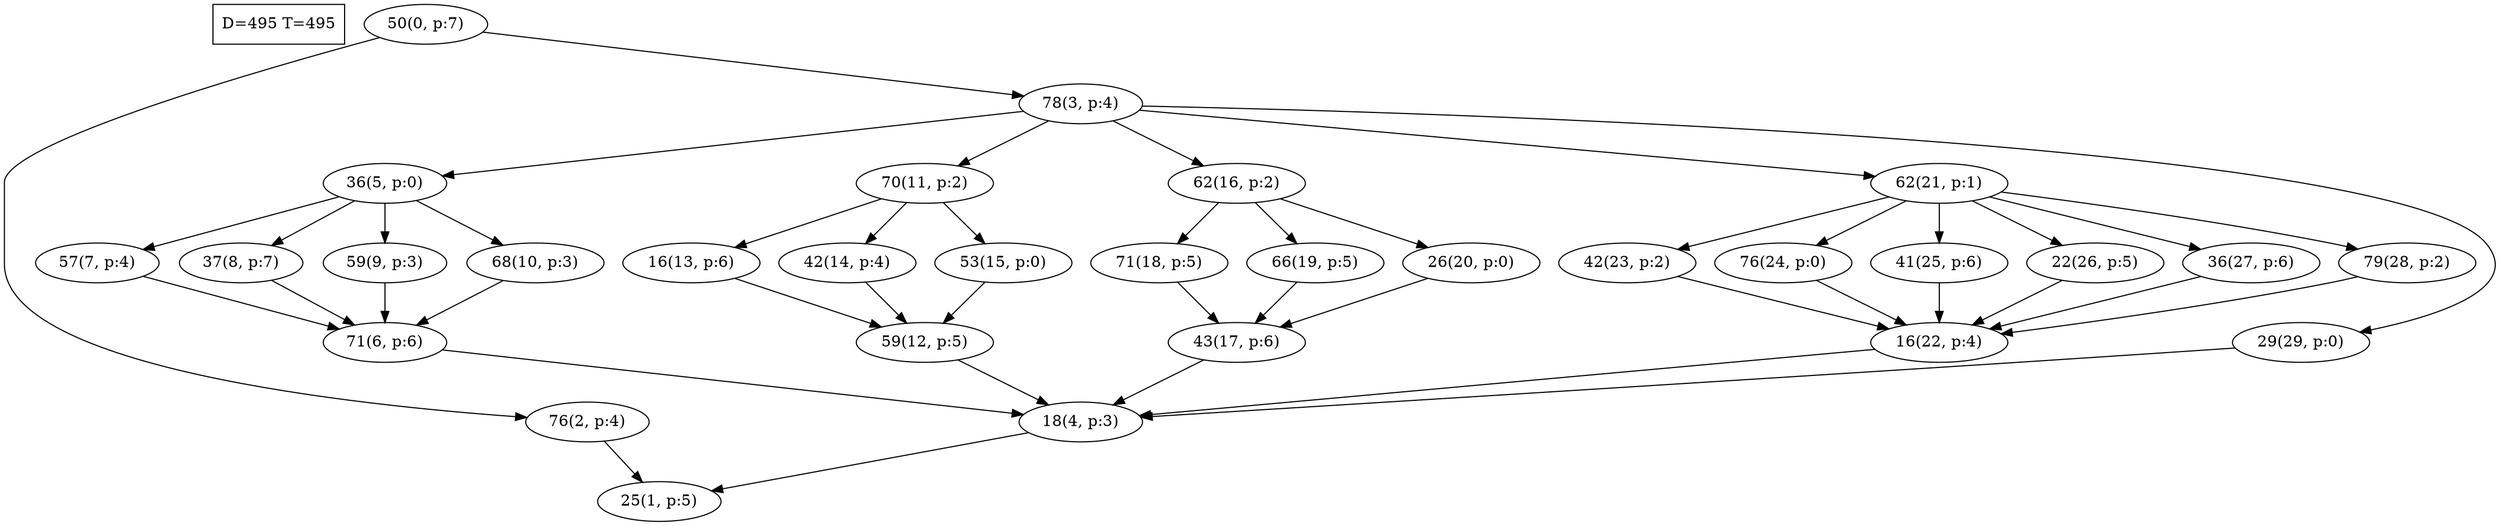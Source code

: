 digraph Task {
i [shape=box, label="D=495 T=495"]; 
0 [label="50(0, p:7)"];
1 [label="25(1, p:5)"];
2 [label="76(2, p:4)"];
3 [label="78(3, p:4)"];
4 [label="18(4, p:3)"];
5 [label="36(5, p:0)"];
6 [label="71(6, p:6)"];
7 [label="57(7, p:4)"];
8 [label="37(8, p:7)"];
9 [label="59(9, p:3)"];
10 [label="68(10, p:3)"];
11 [label="70(11, p:2)"];
12 [label="59(12, p:5)"];
13 [label="16(13, p:6)"];
14 [label="42(14, p:4)"];
15 [label="53(15, p:0)"];
16 [label="62(16, p:2)"];
17 [label="43(17, p:6)"];
18 [label="71(18, p:5)"];
19 [label="66(19, p:5)"];
20 [label="26(20, p:0)"];
21 [label="62(21, p:1)"];
22 [label="16(22, p:4)"];
23 [label="42(23, p:2)"];
24 [label="76(24, p:0)"];
25 [label="41(25, p:6)"];
26 [label="22(26, p:5)"];
27 [label="36(27, p:6)"];
28 [label="79(28, p:2)"];
29 [label="29(29, p:0)"];
0 -> 2;
0 -> 3;
2 -> 1;
3 -> 5;
3 -> 11;
3 -> 16;
3 -> 21;
3 -> 29;
4 -> 1;
5 -> 7;
5 -> 8;
5 -> 9;
5 -> 10;
6 -> 4;
7 -> 6;
8 -> 6;
9 -> 6;
10 -> 6;
11 -> 13;
11 -> 14;
11 -> 15;
12 -> 4;
13 -> 12;
14 -> 12;
15 -> 12;
16 -> 18;
16 -> 19;
16 -> 20;
17 -> 4;
18 -> 17;
19 -> 17;
20 -> 17;
21 -> 23;
21 -> 24;
21 -> 25;
21 -> 26;
21 -> 27;
21 -> 28;
22 -> 4;
23 -> 22;
24 -> 22;
25 -> 22;
26 -> 22;
27 -> 22;
28 -> 22;
29 -> 4;
}